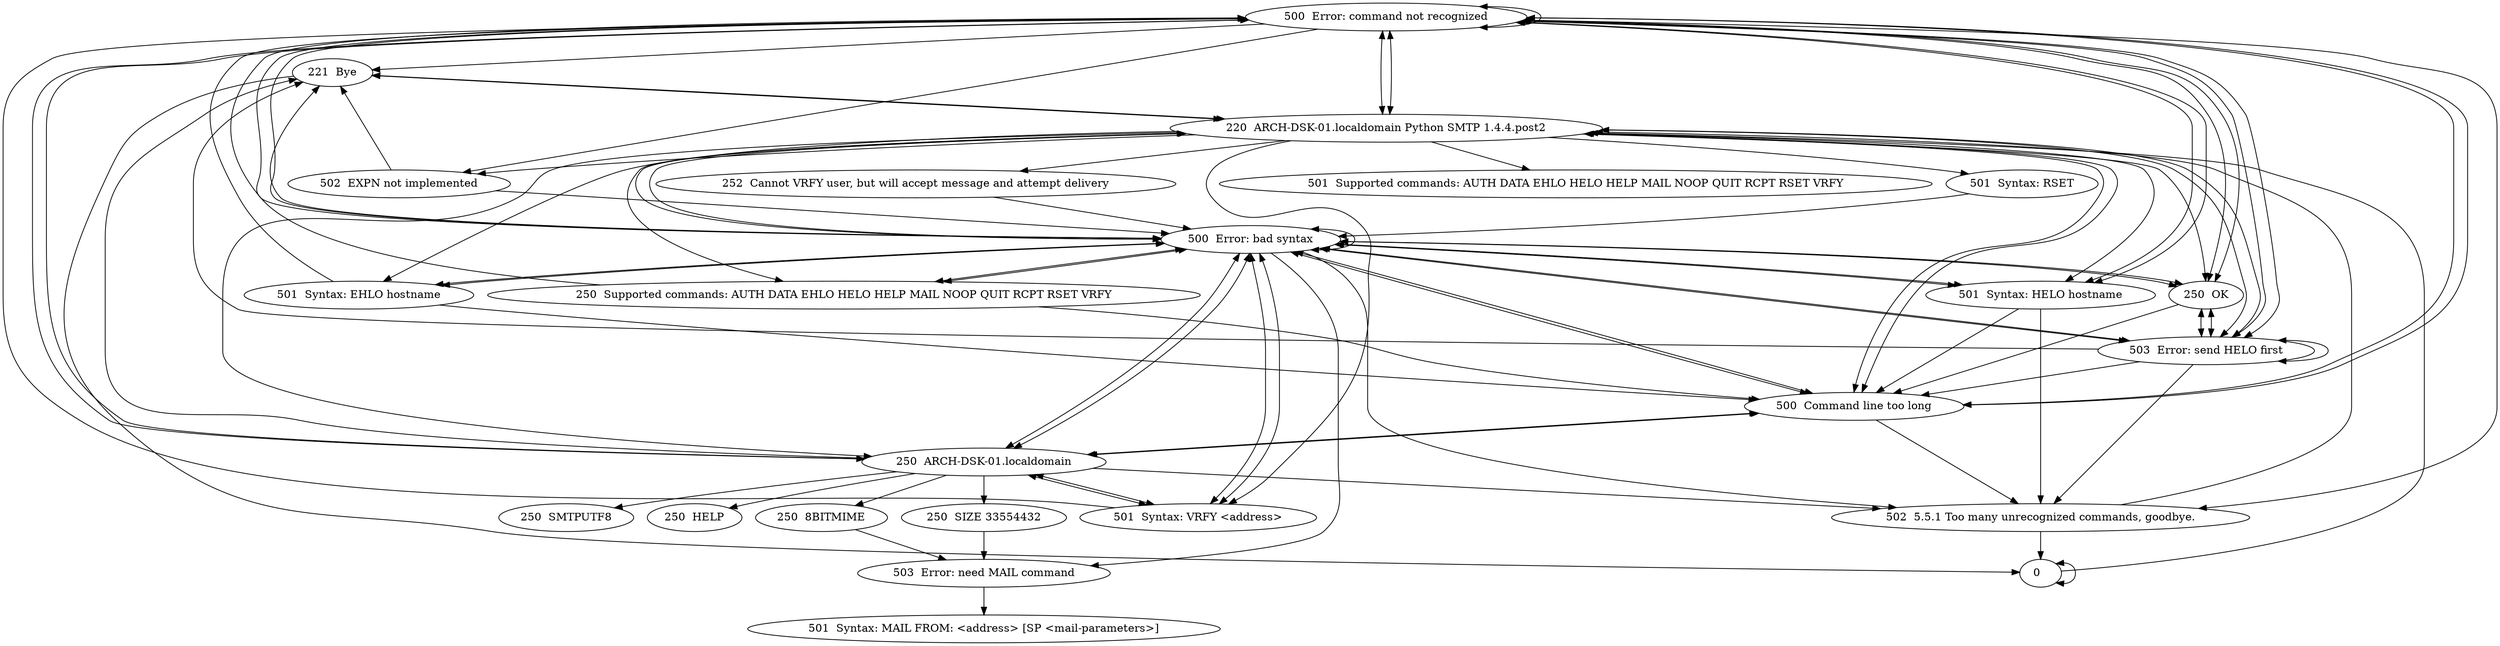digraph state_graph {
    "500  Error: command not recognized" -> "221  Bye"
    "250  Supported commands: AUTH DATA EHLO HELO HELP MAIL NOOP QUIT RCPT RSET VRFY" -> "500  Command line too long"
    "501  Syntax: HELO hostname" -> "500  Error: command not recognized" [dir="both"]
    "220  ARCH-DSK-01.localdomain Python SMTP 1.4.4.post2" -> "252  Cannot VRFY user, but will accept message and attempt delivery"
    "501  Syntax: VRFY <address>" -> "500  Error: command not recognized"
    "500  Error: bad syntax" -> "220  ARCH-DSK-01.localdomain Python SMTP 1.4.4.post2" [dir="both"]
    "500  Error: bad syntax" -> "250  OK" [dir="both"]
    "220  ARCH-DSK-01.localdomain Python SMTP 1.4.4.post2" -> "503  Error: send HELO first" [dir="both"]
    "250  OK" -> "500  Error: command not recognized" [dir="both"]
    "0  " -> "220  ARCH-DSK-01.localdomain Python SMTP 1.4.4.post2"
    "220  ARCH-DSK-01.localdomain Python SMTP 1.4.4.post2" -> "250  ARCH-DSK-01.localdomain"
    "501  Syntax: HELO hostname" -> "500  Command line too long"
    "503  Error: send HELO first" -> "221  Bye"
    "500  Command line too long" -> "502  5.5.1 Too many unrecognized commands, goodbye."
    "501  Syntax: EHLO hostname" -> "500  Command line too long"
    "250  OK" -> "503  Error: send HELO first" [dir="both"]
    "250  OK" -> "500  Command line too long"
    "250  ARCH-DSK-01.localdomain" -> "500  Command line too long" [dir="both"]
    "500  Error: bad syntax" -> "501  Syntax: HELO hostname" [dir="both"]
    "500  Error: command not recognized" -> "250  ARCH-DSK-01.localdomain" [dir="both"]
    "503  Error: send HELO first" -> "500  Error: bad syntax" [dir="both"]
    "500  Error: bad syntax" -> "250  Supported commands: AUTH DATA EHLO HELO HELP MAIL NOOP QUIT RCPT RSET VRFY" [dir="both"]
    "250  Supported commands: AUTH DATA EHLO HELO HELP MAIL NOOP QUIT RCPT RSET VRFY" -> "500  Error: command not recognized"
    "500  Command line too long" -> "500  Error: bad syntax" [dir="both"]
    "502  EXPN not implemented" -> "221  Bye"
    "500  Error: bad syntax" -> "503  Error: need MAIL command"
    "500  Error: command not recognized" -> "500  Command line too long" [dir="both"]
    "500  Error: bad syntax" -> "500  Command line too long" [dir="both"]
    "220  ARCH-DSK-01.localdomain Python SMTP 1.4.4.post2" -> "250  OK"
    "501  Syntax: HELO hostname" -> "502  5.5.1 Too many unrecognized commands, goodbye."
    "220  ARCH-DSK-01.localdomain Python SMTP 1.4.4.post2" -> "501  Supported commands: AUTH DATA EHLO HELO HELP MAIL NOOP QUIT RCPT RSET VRFY"
    "252  Cannot VRFY user, but will accept message and attempt delivery" -> "500  Error: bad syntax"
    "220  ARCH-DSK-01.localdomain Python SMTP 1.4.4.post2" -> "500  Error: command not recognized" [dir="both"]
    "220  ARCH-DSK-01.localdomain Python SMTP 1.4.4.post2" -> "250  Supported commands: AUTH DATA EHLO HELO HELP MAIL NOOP QUIT RCPT RSET VRFY"
    "220  ARCH-DSK-01.localdomain Python SMTP 1.4.4.post2" -> "501  Syntax: RSET"
    "500  Error: bad syntax" -> "502  5.5.1 Too many unrecognized commands, goodbye."
    "500  Error: command not recognized" -> "502  5.5.1 Too many unrecognized commands, goodbye."
    "250  8BITMIME" -> "503  Error: need MAIL command"
    "500  Command line too long" -> "220  ARCH-DSK-01.localdomain Python SMTP 1.4.4.post2" [dir="both"]
    "500  Error: command not recognized" -> "503  Error: send HELO first" [dir="both"]
    "250  OK" -> "500  Error: bad syntax" [dir="both"]
    "501  Syntax: VRFY <address>" -> "250  ARCH-DSK-01.localdomain" [dir="both"]
    "250  ARCH-DSK-01.localdomain" -> "502  5.5.1 Too many unrecognized commands, goodbye."
    "500  Error: bad syntax" -> "500  Error: command not recognized" [dir="both"]
    "500  Error: command not recognized" -> "250  OK" [dir="both"]
    "500  Error: bad syntax" -> "501  Syntax: VRFY <address>" [dir="both"]
    "221  Bye" -> "0  "
    "500  Error: bad syntax" -> "500  Error: bad syntax" [dir="both"]
    "500  Command line too long" -> "500  Error: command not recognized" [dir="both"]
    "250  SIZE 33554432" -> "503  Error: need MAIL command"
    "220  ARCH-DSK-01.localdomain Python SMTP 1.4.4.post2" -> "501  Syntax: HELO hostname"
    "220  ARCH-DSK-01.localdomain Python SMTP 1.4.4.post2" -> "501  Syntax: EHLO hostname"
    "220  ARCH-DSK-01.localdomain Python SMTP 1.4.4.post2" -> "501  Syntax: VRFY <address>"
    "0  " -> "0  " [dir="both"]
    "221  Bye" -> "220  ARCH-DSK-01.localdomain Python SMTP 1.4.4.post2" [dir="both"]
    "500  Error: command not recognized" -> "220  ARCH-DSK-01.localdomain Python SMTP 1.4.4.post2" [dir="both"]
    "503  Error: send HELO first" -> "220  ARCH-DSK-01.localdomain Python SMTP 1.4.4.post2" [dir="both"]
    "501  Syntax: EHLO hostname" -> "500  Error: bad syntax" [dir="both"]
    "503  Error: send HELO first" -> "503  Error: send HELO first" [dir="both"]
    "501  Syntax: HELO hostname" -> "500  Error: bad syntax" [dir="both"]
    "503  Error: need MAIL command" -> "501  Syntax: MAIL FROM: <address> [SP <mail-parameters>]"
    "500  Command line too long" -> "250  ARCH-DSK-01.localdomain" [dir="both"]
    "502  5.5.1 Too many unrecognized commands, goodbye." -> "0  "
    "500  Error: command not recognized" -> "501  Syntax: HELO hostname" [dir="both"]
    "503  Error: send HELO first" -> "500  Command line too long"
    "250  Supported commands: AUTH DATA EHLO HELO HELP MAIL NOOP QUIT RCPT RSET VRFY" -> "500  Error: bad syntax" [dir="both"]
    "250  ARCH-DSK-01.localdomain" -> "250  8BITMIME"
    "250  ARCH-DSK-01.localdomain" -> "250  SMTPUTF8"
    "250  ARCH-DSK-01.localdomain" -> "500  Error: command not recognized" [dir="both"]
    "220  ARCH-DSK-01.localdomain Python SMTP 1.4.4.post2" -> "500  Error: bad syntax" [dir="both"]
    "220  ARCH-DSK-01.localdomain Python SMTP 1.4.4.post2" -> "500  Command line too long" [dir="both"]
    "502  EXPN not implemented" -> "500  Error: bad syntax"
    "250  ARCH-DSK-01.localdomain" -> "221  Bye"
    "501  Syntax: VRFY <address>" -> "500  Error: bad syntax" [dir="both"]
    "500  Error: bad syntax" -> "503  Error: send HELO first" [dir="both"]
    "500  Error: bad syntax" -> "250  ARCH-DSK-01.localdomain" [dir="both"]
    "220  ARCH-DSK-01.localdomain Python SMTP 1.4.4.post2" -> "221  Bye" [dir="both"]
    "503  Error: send HELO first" -> "250  OK" [dir="both"]
    "501  Syntax: RSET" -> "500  Error: bad syntax"
    "250  ARCH-DSK-01.localdomain" -> "500  Error: bad syntax" [dir="both"]
    "220  ARCH-DSK-01.localdomain Python SMTP 1.4.4.post2" -> "502  EXPN not implemented"
    "250  ARCH-DSK-01.localdomain" -> "250  HELP"
    "500  Error: bad syntax" -> "501  Syntax: EHLO hostname" [dir="both"]
    "500  Error: command not recognized" -> "500  Error: bad syntax" [dir="both"]
    "503  Error: send HELO first" -> "502  5.5.1 Too many unrecognized commands, goodbye."
    "503  Error: send HELO first" -> "500  Error: command not recognized" [dir="both"]
    "250  ARCH-DSK-01.localdomain" -> "501  Syntax: VRFY <address>" [dir="both"]
    "502  5.5.1 Too many unrecognized commands, goodbye." -> "220  ARCH-DSK-01.localdomain Python SMTP 1.4.4.post2"
    "500  Error: bad syntax" -> "221  Bye"
    "250  ARCH-DSK-01.localdomain" -> "250  SIZE 33554432"
    "501  Syntax: EHLO hostname" -> "500  Error: command not recognized"
    "500  Error: command not recognized" -> "500  Error: command not recognized" [dir="both"]
    "500  Error: command not recognized" -> "502  EXPN not implemented"
}
